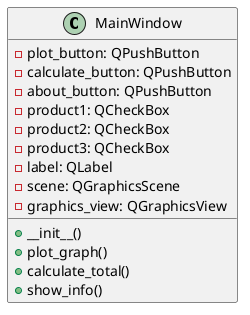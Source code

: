@startuml
class MainWindow {
    - plot_button: QPushButton
    - calculate_button: QPushButton
    - about_button: QPushButton
    - product1: QCheckBox
    - product2: QCheckBox
    - product3: QCheckBox
    - label: QLabel
    - scene: QGraphicsScene
    - graphics_view: QGraphicsView
    + __init__()
    + plot_graph()
    + calculate_total()
    + show_info()
}
@enduml